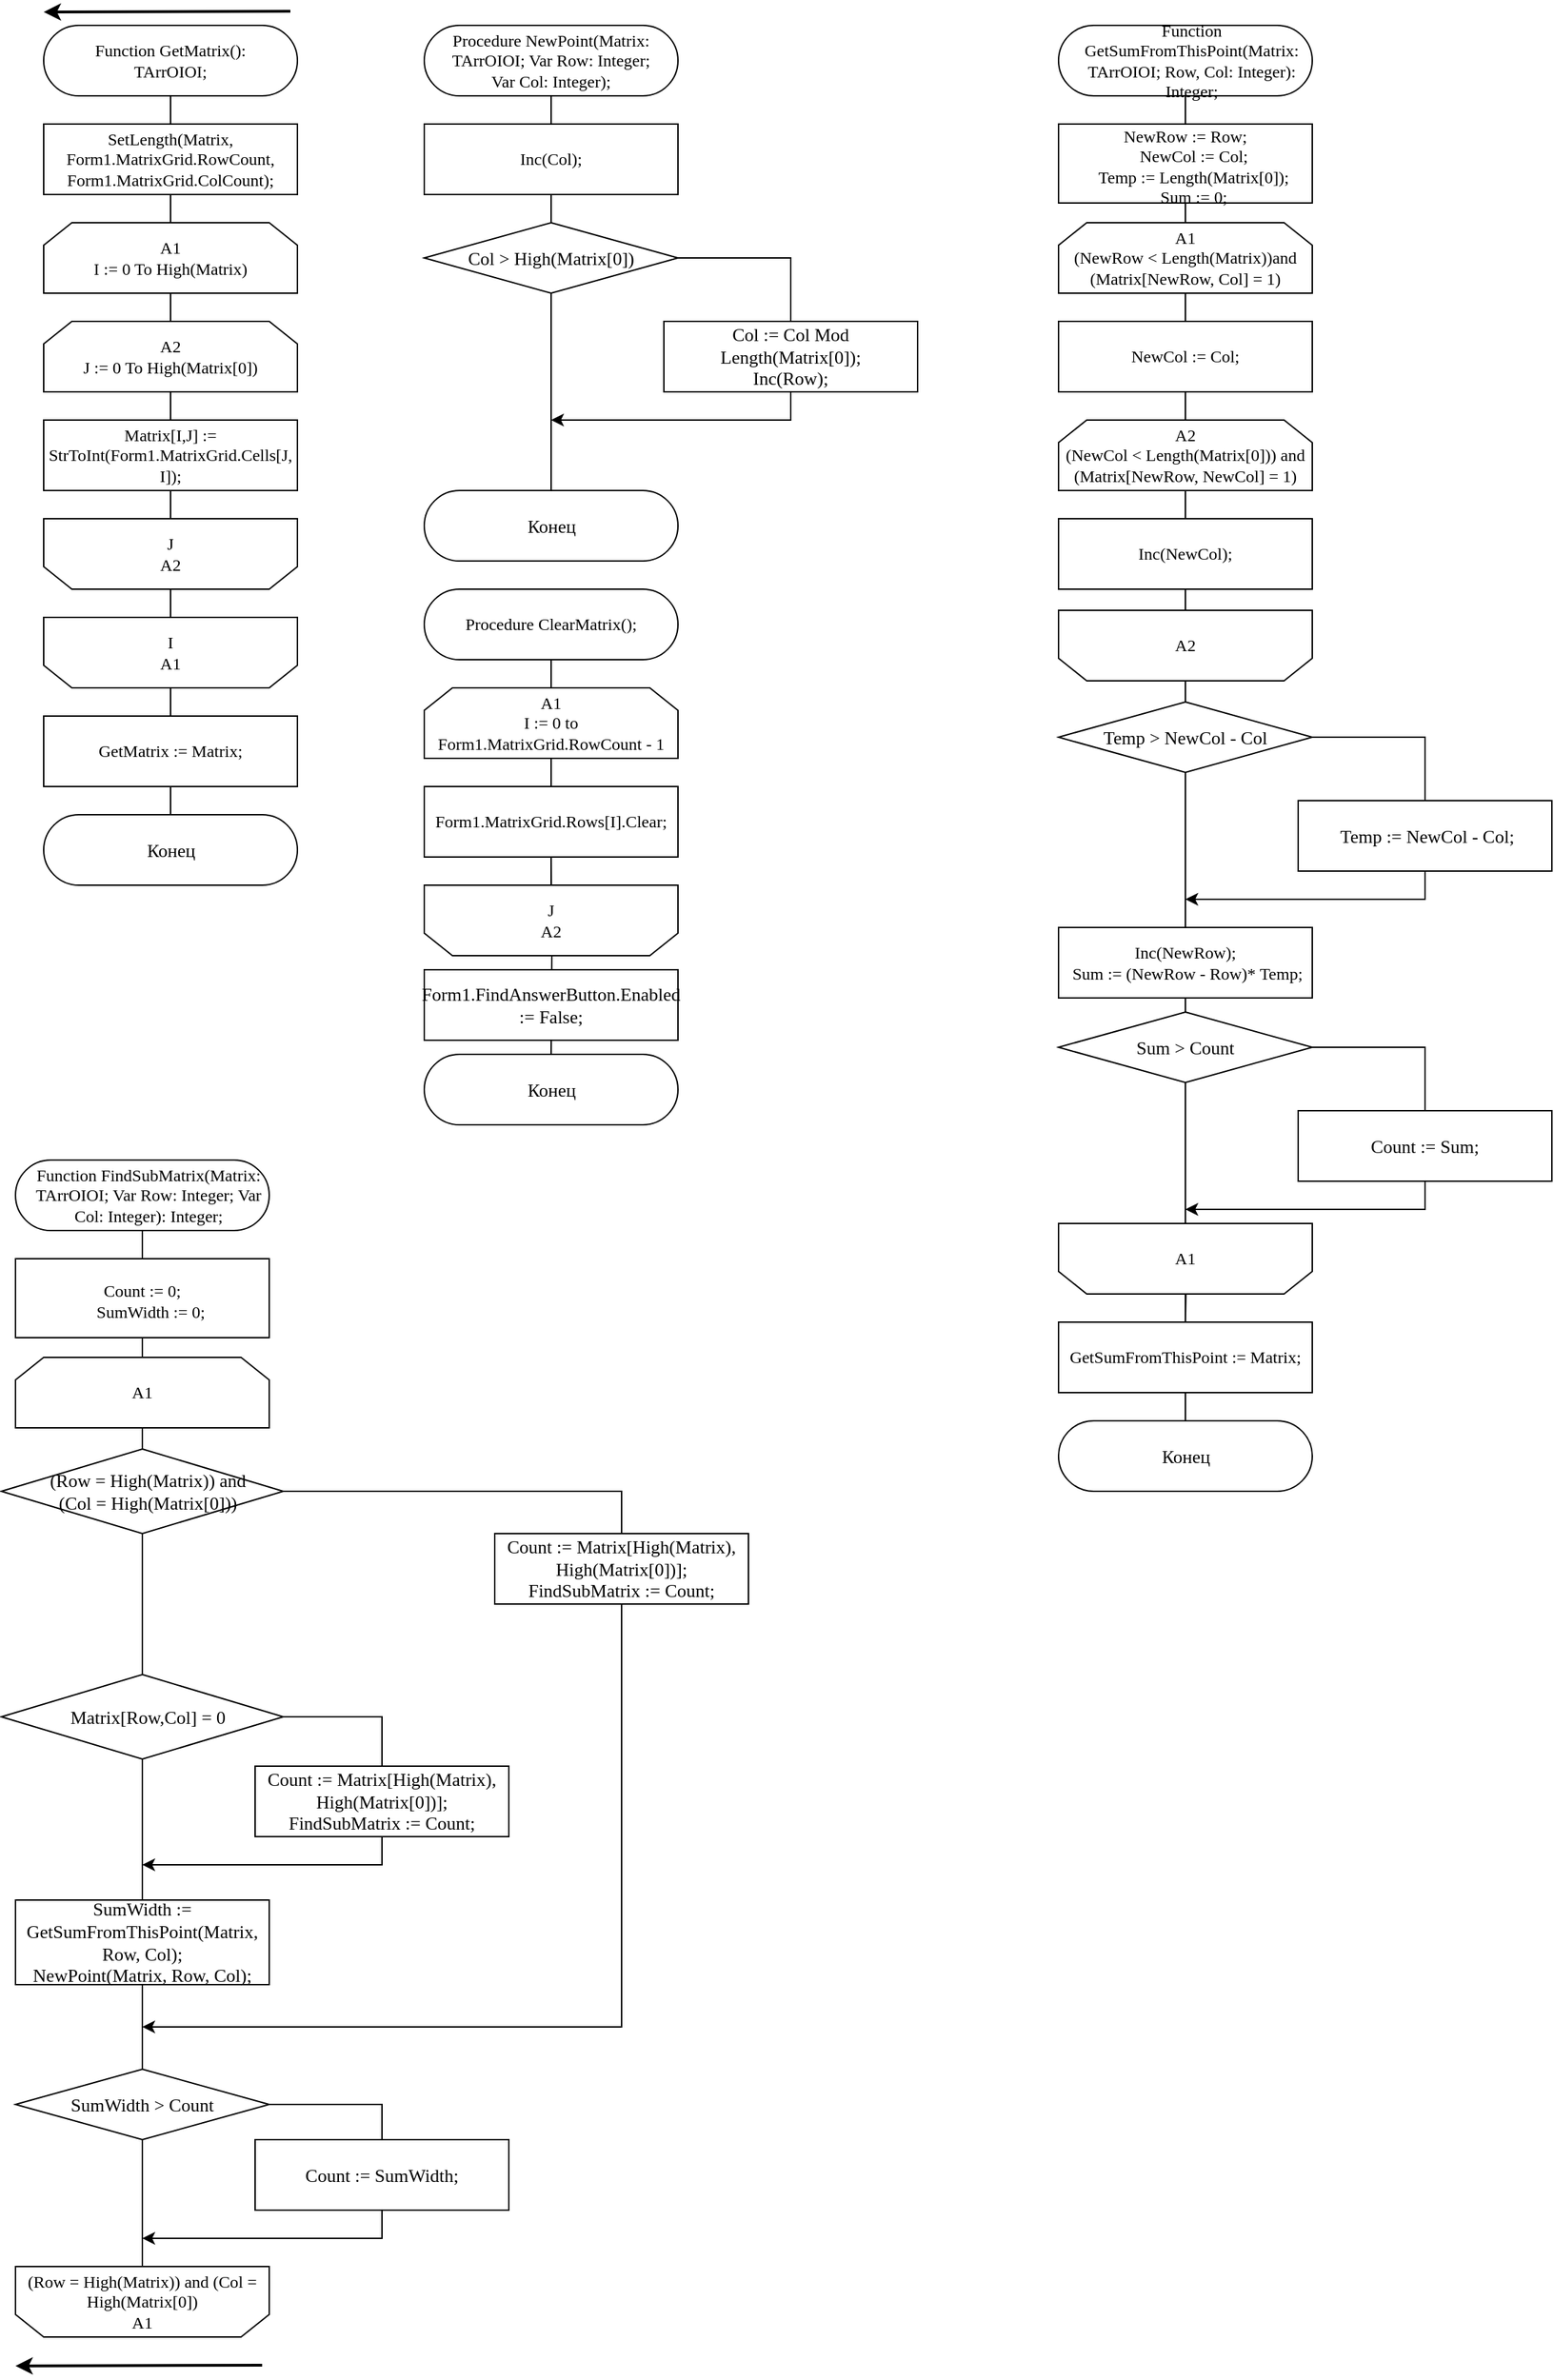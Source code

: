 <mxfile version="20.8.16" type="device"><diagram name="Страница 1" id="SrpeEb9ggKdB6eOEQD4e"><mxGraphModel dx="1418" dy="828" grid="1" gridSize="10" guides="1" tooltips="1" connect="1" arrows="1" fold="1" page="1" pageScale="1" pageWidth="100000" pageHeight="100000" math="0" shadow="0"><root><mxCell id="0"/><mxCell id="1" parent="0"/><mxCell id="5IunY-QCUn4aXs3a57li-5" style="edgeStyle=orthogonalEdgeStyle;rounded=0;orthogonalLoop=1;jettySize=auto;html=1;exitX=0.5;exitY=0.5;exitDx=0;exitDy=25;exitPerimeter=0;entryX=0.5;entryY=0;entryDx=0;entryDy=0;fontFamily=Times New Roman;endArrow=none;endFill=0;" parent="1" source="5IunY-QCUn4aXs3a57li-1" target="5IunY-QCUn4aXs3a57li-4" edge="1"><mxGeometry relative="1" as="geometry"/></mxCell><mxCell id="5IunY-QCUn4aXs3a57li-1" value="" style="html=1;dashed=0;whitespace=wrap;shape=mxgraph.dfd.start" parent="1" vertex="1"><mxGeometry x="140" y="20" width="180" height="50" as="geometry"/></mxCell><mxCell id="5IunY-QCUn4aXs3a57li-3" value="Function GetMatrix(): TArrOIOI;" style="text;html=1;strokeColor=none;fillColor=none;align=center;verticalAlign=middle;whiteSpace=wrap;rounded=0;fontFamily=Times New Roman;fontSize=12;" parent="1" vertex="1"><mxGeometry x="160" y="30" width="140" height="30" as="geometry"/></mxCell><mxCell id="5IunY-QCUn4aXs3a57li-10" style="edgeStyle=orthogonalEdgeStyle;rounded=0;orthogonalLoop=1;jettySize=auto;html=1;exitX=0.5;exitY=1;exitDx=0;exitDy=0;entryX=0.5;entryY=0;entryDx=0;entryDy=0;fontFamily=Times New Roman;endArrow=none;endFill=0;" parent="1" source="5IunY-QCUn4aXs3a57li-4" target="5IunY-QCUn4aXs3a57li-8" edge="1"><mxGeometry relative="1" as="geometry"/></mxCell><mxCell id="5IunY-QCUn4aXs3a57li-4" value="" style="whiteSpace=wrap;html=1;fontFamily=Times New Roman;" parent="1" vertex="1"><mxGeometry x="140" y="90" width="180" height="50" as="geometry"/></mxCell><mxCell id="5IunY-QCUn4aXs3a57li-6" value="SetLength(Matrix, Form1.MatrixGrid.RowCount, Form1.MatrixGrid.ColCount);" style="text;html=1;strokeColor=none;fillColor=none;align=center;verticalAlign=middle;whiteSpace=wrap;rounded=0;fontFamily=Times New Roman;fontSize=12;" parent="1" vertex="1"><mxGeometry x="145" y="95" width="170" height="40" as="geometry"/></mxCell><mxCell id="5IunY-QCUn4aXs3a57li-13" style="edgeStyle=orthogonalEdgeStyle;rounded=0;orthogonalLoop=1;jettySize=auto;html=1;exitX=0.5;exitY=1;exitDx=0;exitDy=0;entryX=0.5;entryY=0;entryDx=0;entryDy=0;fontFamily=Times New Roman;endArrow=none;endFill=0;" parent="1" source="5IunY-QCUn4aXs3a57li-8" target="5IunY-QCUn4aXs3a57li-12" edge="1"><mxGeometry relative="1" as="geometry"/></mxCell><mxCell id="5IunY-QCUn4aXs3a57li-8" value="A1&lt;br style=&quot;font-size: 12px;&quot;&gt;I := 0 To High(Matrix)" style="shape=loopLimit;whiteSpace=wrap;html=1;size=20;fontSize=12;fontFamily=Times New Roman;" parent="1" vertex="1"><mxGeometry x="140" y="160" width="180" height="50" as="geometry"/></mxCell><mxCell id="5IunY-QCUn4aXs3a57li-15" style="edgeStyle=orthogonalEdgeStyle;rounded=0;orthogonalLoop=1;jettySize=auto;html=1;exitX=0.5;exitY=1;exitDx=0;exitDy=0;entryX=0.5;entryY=0;entryDx=0;entryDy=0;fontFamily=Times New Roman;endArrow=none;endFill=0;" parent="1" source="5IunY-QCUn4aXs3a57li-12" target="5IunY-QCUn4aXs3a57li-14" edge="1"><mxGeometry relative="1" as="geometry"/></mxCell><mxCell id="5IunY-QCUn4aXs3a57li-12" value="A2&lt;br style=&quot;font-size: 12px;&quot;&gt;J := 0 To High(Matrix[0])" style="shape=loopLimit;whiteSpace=wrap;html=1;size=20;fontSize=12;fontFamily=Times New Roman;" parent="1" vertex="1"><mxGeometry x="140" y="230" width="180" height="50" as="geometry"/></mxCell><mxCell id="5IunY-QCUn4aXs3a57li-21" style="edgeStyle=orthogonalEdgeStyle;rounded=0;orthogonalLoop=1;jettySize=auto;html=1;exitX=0.5;exitY=1;exitDx=0;exitDy=0;entryX=0.5;entryY=1;entryDx=0;entryDy=0;fontFamily=Times New Roman;endArrow=none;endFill=0;" parent="1" source="5IunY-QCUn4aXs3a57li-14" target="5IunY-QCUn4aXs3a57li-17" edge="1"><mxGeometry relative="1" as="geometry"/></mxCell><mxCell id="5IunY-QCUn4aXs3a57li-14" value="" style="whiteSpace=wrap;html=1;fontSize=13;fontFamily=Times New Roman;" parent="1" vertex="1"><mxGeometry x="140" y="300" width="180" height="50" as="geometry"/></mxCell><mxCell id="5IunY-QCUn4aXs3a57li-16" value="Matrix[I,J] := StrToInt(Form1.MatrixGrid.Cells[J, I]);" style="text;html=1;strokeColor=none;fillColor=none;align=center;verticalAlign=middle;whiteSpace=wrap;rounded=0;fontFamily=Times New Roman;fontSize=12;" parent="1" vertex="1"><mxGeometry x="145" y="305" width="170" height="40" as="geometry"/></mxCell><mxCell id="5IunY-QCUn4aXs3a57li-25" style="edgeStyle=orthogonalEdgeStyle;rounded=0;orthogonalLoop=1;jettySize=auto;html=1;exitX=0.5;exitY=0;exitDx=0;exitDy=0;entryX=0.5;entryY=1;entryDx=0;entryDy=0;fontFamily=Times New Roman;fontSize=12;endArrow=none;endFill=0;" parent="1" source="5IunY-QCUn4aXs3a57li-17" target="5IunY-QCUn4aXs3a57li-23" edge="1"><mxGeometry relative="1" as="geometry"/></mxCell><mxCell id="5IunY-QCUn4aXs3a57li-17" value="" style="shape=loopLimit;whiteSpace=wrap;html=1;rotation=-180;size=20;fontSize=11;fontFamily=Times New Roman;" parent="1" vertex="1"><mxGeometry x="140" y="370" width="180" height="50" as="geometry"/></mxCell><mxCell id="5IunY-QCUn4aXs3a57li-22" value="J&lt;br style=&quot;font-size: 12px;&quot;&gt;A2" style="text;html=1;strokeColor=none;fillColor=none;align=center;verticalAlign=middle;whiteSpace=wrap;rounded=0;fontFamily=Times New Roman;fontSize=12;" parent="1" vertex="1"><mxGeometry x="200" y="380" width="60" height="30" as="geometry"/></mxCell><mxCell id="5IunY-QCUn4aXs3a57li-27" value="" style="edgeStyle=orthogonalEdgeStyle;rounded=0;orthogonalLoop=1;jettySize=auto;html=1;fontFamily=Times New Roman;fontSize=12;endArrow=none;endFill=0;" parent="1" source="5IunY-QCUn4aXs3a57li-23" target="5IunY-QCUn4aXs3a57li-26" edge="1"><mxGeometry relative="1" as="geometry"/></mxCell><mxCell id="5IunY-QCUn4aXs3a57li-23" value="" style="shape=loopLimit;whiteSpace=wrap;html=1;rotation=-180;size=20;fontSize=11;fontFamily=Times New Roman;" parent="1" vertex="1"><mxGeometry x="140" y="440" width="180" height="50" as="geometry"/></mxCell><mxCell id="5IunY-QCUn4aXs3a57li-24" value="I&lt;br style=&quot;font-size: 12px;&quot;&gt;A1" style="text;html=1;strokeColor=none;fillColor=none;align=center;verticalAlign=middle;whiteSpace=wrap;rounded=0;fontFamily=Times New Roman;fontSize=12;" parent="1" vertex="1"><mxGeometry x="200" y="450" width="60" height="30" as="geometry"/></mxCell><mxCell id="5IunY-QCUn4aXs3a57li-29" style="edgeStyle=orthogonalEdgeStyle;rounded=0;orthogonalLoop=1;jettySize=auto;html=1;exitX=0.5;exitY=1;exitDx=0;exitDy=0;entryX=0.5;entryY=0.5;entryDx=0;entryDy=-25;entryPerimeter=0;fontFamily=Times New Roman;fontSize=12;endArrow=none;endFill=0;" parent="1" source="5IunY-QCUn4aXs3a57li-26" target="5IunY-QCUn4aXs3a57li-28" edge="1"><mxGeometry relative="1" as="geometry"/></mxCell><mxCell id="5IunY-QCUn4aXs3a57li-26" value="&lt;font style=&quot;font-size: 12px;&quot;&gt;GetMatrix := Matrix;&lt;/font&gt;" style="whiteSpace=wrap;html=1;fontSize=11;fontFamily=Times New Roman;" parent="1" vertex="1"><mxGeometry x="140" y="510" width="180" height="50" as="geometry"/></mxCell><mxCell id="5IunY-QCUn4aXs3a57li-28" value="&lt;font style=&quot;font-size: 13px;&quot;&gt;Конец&lt;/font&gt;" style="html=1;dashed=0;whitespace=wrap;shape=mxgraph.dfd.start;fontFamily=Times New Roman;fontSize=13;" parent="1" vertex="1"><mxGeometry x="140" y="580" width="180" height="50" as="geometry"/></mxCell><mxCell id="5IunY-QCUn4aXs3a57li-30" style="edgeStyle=orthogonalEdgeStyle;rounded=0;orthogonalLoop=1;jettySize=auto;html=1;exitX=0.5;exitY=0.5;exitDx=0;exitDy=25;exitPerimeter=0;entryX=0.5;entryY=0;entryDx=0;entryDy=0;fontFamily=Times New Roman;endArrow=none;endFill=0;" parent="1" source="5IunY-QCUn4aXs3a57li-31" target="5IunY-QCUn4aXs3a57li-34" edge="1"><mxGeometry relative="1" as="geometry"/></mxCell><mxCell id="5IunY-QCUn4aXs3a57li-31" value="" style="html=1;dashed=0;whitespace=wrap;shape=mxgraph.dfd.start" parent="1" vertex="1"><mxGeometry x="410" y="20" width="180" height="50" as="geometry"/></mxCell><mxCell id="5IunY-QCUn4aXs3a57li-32" value="Procedure NewPoint(Matrix: TArrOIOI; Var Row: Integer; Var Col: Integer);" style="text;html=1;strokeColor=none;fillColor=none;align=center;verticalAlign=middle;whiteSpace=wrap;rounded=0;fontFamily=Times New Roman;fontSize=12;" parent="1" vertex="1"><mxGeometry x="420" y="30" width="160" height="30" as="geometry"/></mxCell><mxCell id="5IunY-QCUn4aXs3a57li-33" style="edgeStyle=orthogonalEdgeStyle;rounded=0;orthogonalLoop=1;jettySize=auto;html=1;exitX=0.5;exitY=1;exitDx=0;exitDy=0;entryX=0.5;entryY=0;entryDx=0;entryDy=0;fontFamily=Times New Roman;endArrow=none;endFill=0;" parent="1" source="5IunY-QCUn4aXs3a57li-34" edge="1"><mxGeometry relative="1" as="geometry"><mxPoint x="500" y="160" as="targetPoint"/></mxGeometry></mxCell><mxCell id="5IunY-QCUn4aXs3a57li-34" value="" style="whiteSpace=wrap;html=1;fontFamily=Times New Roman;" parent="1" vertex="1"><mxGeometry x="410" y="90" width="180" height="50" as="geometry"/></mxCell><mxCell id="5IunY-QCUn4aXs3a57li-35" value="Inc(Col);" style="text;html=1;strokeColor=none;fillColor=none;align=center;verticalAlign=middle;whiteSpace=wrap;rounded=0;fontFamily=Times New Roman;fontSize=12;" parent="1" vertex="1"><mxGeometry x="415" y="95" width="170" height="40" as="geometry"/></mxCell><mxCell id="5IunY-QCUn4aXs3a57li-49" style="edgeStyle=orthogonalEdgeStyle;rounded=0;orthogonalLoop=1;jettySize=auto;html=1;exitX=0.5;exitY=1;exitDx=0;exitDy=0;entryX=0.5;entryY=0.5;entryDx=0;entryDy=-25;entryPerimeter=0;fontFamily=Times New Roman;fontSize=12;endArrow=none;endFill=0;" parent="1" source="5IunY-QCUn4aXs3a57li-52" target="5IunY-QCUn4aXs3a57li-51" edge="1"><mxGeometry relative="1" as="geometry"><mxPoint x="500" y="330" as="sourcePoint"/></mxGeometry></mxCell><mxCell id="5IunY-QCUn4aXs3a57li-51" value="&lt;font style=&quot;font-size: 13px;&quot;&gt;Конец&lt;/font&gt;" style="html=1;dashed=0;whitespace=wrap;shape=mxgraph.dfd.start;fontFamily=Times New Roman;fontSize=13;" parent="1" vertex="1"><mxGeometry x="410" y="350" width="180" height="50" as="geometry"/></mxCell><mxCell id="5IunY-QCUn4aXs3a57li-54" style="edgeStyle=orthogonalEdgeStyle;rounded=0;orthogonalLoop=1;jettySize=auto;html=1;exitX=1;exitY=0.5;exitDx=0;exitDy=0;entryX=0.5;entryY=0;entryDx=0;entryDy=0;fontFamily=Times New Roman;fontSize=13;endArrow=none;endFill=0;" parent="1" source="5IunY-QCUn4aXs3a57li-52" target="5IunY-QCUn4aXs3a57li-53" edge="1"><mxGeometry relative="1" as="geometry"/></mxCell><mxCell id="5IunY-QCUn4aXs3a57li-52" value="Col &amp;gt; High(Matrix[0])" style="rhombus;whiteSpace=wrap;html=1;fontFamily=Times New Roman;fontSize=13;" parent="1" vertex="1"><mxGeometry x="410" y="160" width="180" height="50" as="geometry"/></mxCell><mxCell id="5IunY-QCUn4aXs3a57li-57" style="edgeStyle=orthogonalEdgeStyle;rounded=0;orthogonalLoop=1;jettySize=auto;html=1;exitX=0.5;exitY=1;exitDx=0;exitDy=0;fontFamily=Times New Roman;fontSize=13;endArrow=classic;endFill=1;" parent="1" source="5IunY-QCUn4aXs3a57li-53" edge="1"><mxGeometry relative="1" as="geometry"><mxPoint x="500" y="300" as="targetPoint"/><Array as="points"><mxPoint x="670" y="300"/><mxPoint x="500" y="300"/></Array></mxGeometry></mxCell><mxCell id="5IunY-QCUn4aXs3a57li-53" value="&lt;div&gt;Col := Col Mod Length(Matrix[0]);&lt;/div&gt;&lt;div&gt;&lt;span style=&quot;background-color: initial;&quot;&gt;Inc(Row);&lt;/span&gt;&lt;/div&gt;" style="rounded=0;whiteSpace=wrap;html=1;fontFamily=Times New Roman;fontSize=13;" parent="1" vertex="1"><mxGeometry x="580" y="230" width="180" height="50" as="geometry"/></mxCell><mxCell id="5IunY-QCUn4aXs3a57li-58" style="edgeStyle=orthogonalEdgeStyle;rounded=0;orthogonalLoop=1;jettySize=auto;html=1;exitX=0.5;exitY=0.5;exitDx=0;exitDy=25;exitPerimeter=0;entryX=0.5;entryY=0;entryDx=0;entryDy=0;fontFamily=Times New Roman;endArrow=none;endFill=0;" parent="1" source="5IunY-QCUn4aXs3a57li-59" target="5IunY-QCUn4aXs3a57li-62" edge="1"><mxGeometry relative="1" as="geometry"/></mxCell><mxCell id="5IunY-QCUn4aXs3a57li-59" value="" style="html=1;dashed=0;whitespace=wrap;shape=mxgraph.dfd.start" parent="1" vertex="1"><mxGeometry x="860" y="20" width="180" height="50" as="geometry"/></mxCell><mxCell id="5IunY-QCUn4aXs3a57li-60" value="Function GetSumFromThisPoint(Matrix: TArrOIOI; Row, Col: Integer): Integer;" style="text;html=1;strokeColor=none;fillColor=none;align=center;verticalAlign=middle;whiteSpace=wrap;rounded=0;fontFamily=Times New Roman;fontSize=12;" parent="1" vertex="1"><mxGeometry x="865" y="15" width="178.75" height="60" as="geometry"/></mxCell><mxCell id="5IunY-QCUn4aXs3a57li-61" style="edgeStyle=orthogonalEdgeStyle;rounded=0;orthogonalLoop=1;jettySize=auto;html=1;exitX=0.5;exitY=1;exitDx=0;exitDy=0;entryX=0.5;entryY=0;entryDx=0;entryDy=0;fontFamily=Times New Roman;endArrow=none;endFill=0;" parent="1" source="5IunY-QCUn4aXs3a57li-62" target="5IunY-QCUn4aXs3a57li-65" edge="1"><mxGeometry relative="1" as="geometry"/></mxCell><mxCell id="5IunY-QCUn4aXs3a57li-62" value="" style="whiteSpace=wrap;html=1;fontFamily=Times New Roman;" parent="1" vertex="1"><mxGeometry x="860" y="90" width="180" height="56" as="geometry"/></mxCell><mxCell id="5IunY-QCUn4aXs3a57li-63" value="&lt;div&gt;NewRow := Row;&lt;/div&gt;&lt;div&gt;&amp;nbsp; &amp;nbsp; NewCol := Col;&lt;/div&gt;&lt;div&gt;&amp;nbsp; &amp;nbsp; Temp := Length(Matrix[0]);&lt;/div&gt;&lt;div&gt;&amp;nbsp; &amp;nbsp; Sum := 0;&lt;/div&gt;" style="text;html=1;strokeColor=none;fillColor=none;align=center;verticalAlign=middle;whiteSpace=wrap;rounded=0;fontFamily=Times New Roman;fontSize=12;" parent="1" vertex="1"><mxGeometry x="865" y="95" width="170" height="50" as="geometry"/></mxCell><mxCell id="5IunY-QCUn4aXs3a57li-80" style="edgeStyle=orthogonalEdgeStyle;rounded=0;orthogonalLoop=1;jettySize=auto;html=1;exitX=0.5;exitY=1;exitDx=0;exitDy=0;entryX=0.5;entryY=0;entryDx=0;entryDy=0;fontFamily=Times New Roman;fontSize=13;endArrow=none;endFill=0;" parent="1" source="5IunY-QCUn4aXs3a57li-65" target="5IunY-QCUn4aXs3a57li-70" edge="1"><mxGeometry relative="1" as="geometry"/></mxCell><mxCell id="5IunY-QCUn4aXs3a57li-65" value="A1&lt;br style=&quot;font-size: 12px;&quot;&gt;(NewRow &amp;lt; Length(Matrix))and (Matrix[NewRow, Col] = 1)" style="shape=loopLimit;whiteSpace=wrap;html=1;size=20;fontSize=12;fontFamily=Times New Roman;" parent="1" vertex="1"><mxGeometry x="860" y="160" width="180" height="50" as="geometry"/></mxCell><mxCell id="5IunY-QCUn4aXs3a57li-85" style="edgeStyle=orthogonalEdgeStyle;rounded=0;orthogonalLoop=1;jettySize=auto;html=1;exitX=0.5;exitY=1;exitDx=0;exitDy=0;entryX=0.5;entryY=0;entryDx=0;entryDy=0;fontFamily=Times New Roman;fontSize=13;endArrow=none;endFill=0;" parent="1" source="5IunY-QCUn4aXs3a57li-67" target="5IunY-QCUn4aXs3a57li-82" edge="1"><mxGeometry relative="1" as="geometry"/></mxCell><mxCell id="5IunY-QCUn4aXs3a57li-67" value="A2&lt;br&gt;(NewCol &amp;lt; Length(Matrix[0])) and (Matrix[NewRow, NewCol] = 1)" style="shape=loopLimit;whiteSpace=wrap;html=1;size=20;fontSize=12;fontFamily=Times New Roman;" parent="1" vertex="1"><mxGeometry x="860" y="300" width="180" height="50" as="geometry"/></mxCell><mxCell id="5IunY-QCUn4aXs3a57li-69" value="" style="whiteSpace=wrap;html=1;fontSize=13;fontFamily=Times New Roman;" parent="1" vertex="1"><mxGeometry x="860" y="230" width="180" height="50" as="geometry"/></mxCell><mxCell id="5IunY-QCUn4aXs3a57li-81" style="edgeStyle=orthogonalEdgeStyle;rounded=0;orthogonalLoop=1;jettySize=auto;html=1;entryX=0.5;entryY=0;entryDx=0;entryDy=0;fontFamily=Times New Roman;fontSize=13;endArrow=none;endFill=0;" parent="1" target="5IunY-QCUn4aXs3a57li-67" edge="1"><mxGeometry relative="1" as="geometry"><mxPoint x="950" y="280" as="sourcePoint"/></mxGeometry></mxCell><mxCell id="5IunY-QCUn4aXs3a57li-70" value="NewCol := Col;" style="text;html=1;strokeColor=none;fillColor=none;align=center;verticalAlign=middle;whiteSpace=wrap;rounded=0;fontFamily=Times New Roman;fontSize=12;" parent="1" vertex="1"><mxGeometry x="865" y="235" width="170" height="40" as="geometry"/></mxCell><mxCell id="5IunY-QCUn4aXs3a57li-74" value="" style="edgeStyle=orthogonalEdgeStyle;rounded=0;orthogonalLoop=1;jettySize=auto;html=1;fontFamily=Times New Roman;fontSize=12;endArrow=none;endFill=0;" parent="1" target="5IunY-QCUn4aXs3a57li-78" edge="1"><mxGeometry relative="1" as="geometry"><mxPoint x="950" y="880" as="sourcePoint"/></mxGeometry></mxCell><mxCell id="5IunY-QCUn4aXs3a57li-77" style="edgeStyle=orthogonalEdgeStyle;rounded=0;orthogonalLoop=1;jettySize=auto;html=1;exitX=0.5;exitY=1;exitDx=0;exitDy=0;entryX=0.5;entryY=0.5;entryDx=0;entryDy=-25;entryPerimeter=0;fontFamily=Times New Roman;fontSize=12;endArrow=none;endFill=0;" parent="1" source="5IunY-QCUn4aXs3a57li-78" target="5IunY-QCUn4aXs3a57li-79" edge="1"><mxGeometry relative="1" as="geometry"/></mxCell><mxCell id="5IunY-QCUn4aXs3a57li-78" value="&lt;font style=&quot;font-size: 12px;&quot;&gt;GetSumFromThisPoint := Matrix;&lt;/font&gt;" style="whiteSpace=wrap;html=1;fontSize=11;fontFamily=Times New Roman;" parent="1" vertex="1"><mxGeometry x="860" y="940" width="180" height="50" as="geometry"/></mxCell><mxCell id="5IunY-QCUn4aXs3a57li-79" value="&lt;font style=&quot;font-size: 13px;&quot;&gt;Конец&lt;/font&gt;" style="html=1;dashed=0;whitespace=wrap;shape=mxgraph.dfd.start;fontFamily=Times New Roman;fontSize=13;" parent="1" vertex="1"><mxGeometry x="860" y="1010" width="180" height="50" as="geometry"/></mxCell><mxCell id="5IunY-QCUn4aXs3a57li-92" style="edgeStyle=orthogonalEdgeStyle;rounded=0;orthogonalLoop=1;jettySize=auto;html=1;exitX=0.5;exitY=1;exitDx=0;exitDy=0;entryX=0.5;entryY=0;entryDx=0;entryDy=0;fontFamily=Times New Roman;fontSize=13;endArrow=none;endFill=0;" parent="1" source="5IunY-QCUn4aXs3a57li-82" target="5IunY-QCUn4aXs3a57li-87" edge="1"><mxGeometry relative="1" as="geometry"/></mxCell><mxCell id="5IunY-QCUn4aXs3a57li-82" value="" style="whiteSpace=wrap;html=1;fontSize=13;fontFamily=Times New Roman;" parent="1" vertex="1"><mxGeometry x="860" y="370" width="180" height="50" as="geometry"/></mxCell><mxCell id="5IunY-QCUn4aXs3a57li-83" value="Inc(NewCol);" style="text;html=1;strokeColor=none;fillColor=none;align=center;verticalAlign=middle;whiteSpace=wrap;rounded=0;fontFamily=Times New Roman;fontSize=12;" parent="1" vertex="1"><mxGeometry x="865" y="375" width="170" height="40" as="geometry"/></mxCell><mxCell id="5IunY-QCUn4aXs3a57li-86" style="edgeStyle=orthogonalEdgeStyle;rounded=0;orthogonalLoop=1;jettySize=auto;html=1;exitX=1;exitY=0.5;exitDx=0;exitDy=0;entryX=0.5;entryY=0;entryDx=0;entryDy=0;fontFamily=Times New Roman;fontSize=13;endArrow=none;endFill=0;" parent="1" source="5IunY-QCUn4aXs3a57li-87" target="5IunY-QCUn4aXs3a57li-89" edge="1"><mxGeometry relative="1" as="geometry"/></mxCell><mxCell id="5IunY-QCUn4aXs3a57li-93" style="edgeStyle=orthogonalEdgeStyle;rounded=0;orthogonalLoop=1;jettySize=auto;html=1;exitX=0.5;exitY=1;exitDx=0;exitDy=0;fontFamily=Times New Roman;fontSize=13;endArrow=none;endFill=0;" parent="1" source="5IunY-QCUn4aXs3a57li-87" edge="1"><mxGeometry relative="1" as="geometry"><mxPoint x="950" y="660" as="targetPoint"/></mxGeometry></mxCell><mxCell id="5IunY-QCUn4aXs3a57li-87" value="Temp &amp;gt; NewCol - Col" style="rhombus;whiteSpace=wrap;html=1;fontFamily=Times New Roman;fontSize=13;" parent="1" vertex="1"><mxGeometry x="860" y="500" width="180" height="50" as="geometry"/></mxCell><mxCell id="5IunY-QCUn4aXs3a57li-88" style="edgeStyle=orthogonalEdgeStyle;rounded=0;orthogonalLoop=1;jettySize=auto;html=1;exitX=0.5;exitY=1;exitDx=0;exitDy=0;fontFamily=Times New Roman;fontSize=13;endArrow=classic;endFill=1;" parent="1" source="5IunY-QCUn4aXs3a57li-89" edge="1"><mxGeometry relative="1" as="geometry"><mxPoint x="950" y="640" as="targetPoint"/><Array as="points"><mxPoint x="1120" y="640"/><mxPoint x="950" y="640"/></Array></mxGeometry></mxCell><mxCell id="5IunY-QCUn4aXs3a57li-89" value="&amp;nbsp;Temp := NewCol - Col;" style="rounded=0;whiteSpace=wrap;html=1;fontFamily=Times New Roman;fontSize=13;" parent="1" vertex="1"><mxGeometry x="1030" y="570" width="180" height="50" as="geometry"/></mxCell><mxCell id="5IunY-QCUn4aXs3a57li-104" style="edgeStyle=orthogonalEdgeStyle;rounded=0;orthogonalLoop=1;jettySize=auto;html=1;exitX=0.5;exitY=1;exitDx=0;exitDy=0;entryX=0.5;entryY=0;entryDx=0;entryDy=0;fontFamily=Times New Roman;fontSize=13;endArrow=none;endFill=0;" parent="1" source="5IunY-QCUn4aXs3a57li-94" target="5IunY-QCUn4aXs3a57li-101" edge="1"><mxGeometry relative="1" as="geometry"/></mxCell><mxCell id="5IunY-QCUn4aXs3a57li-94" value="" style="whiteSpace=wrap;html=1;fontSize=13;fontFamily=Times New Roman;" parent="1" vertex="1"><mxGeometry x="860" y="660" width="180" height="50" as="geometry"/></mxCell><mxCell id="5IunY-QCUn4aXs3a57li-95" value="&lt;div&gt;Inc(NewRow);&lt;/div&gt;&lt;div&gt;&amp;nbsp;Sum := (NewRow - Row)* Temp;&lt;/div&gt;" style="text;html=1;strokeColor=none;fillColor=none;align=center;verticalAlign=middle;whiteSpace=wrap;rounded=0;fontFamily=Times New Roman;fontSize=12;" parent="1" vertex="1"><mxGeometry x="865" y="665" width="170" height="40" as="geometry"/></mxCell><mxCell id="5IunY-QCUn4aXs3a57li-100" style="edgeStyle=orthogonalEdgeStyle;rounded=0;orthogonalLoop=1;jettySize=auto;html=1;exitX=1;exitY=0.5;exitDx=0;exitDy=0;entryX=0.5;entryY=0;entryDx=0;entryDy=0;fontFamily=Times New Roman;fontSize=13;endArrow=none;endFill=0;" parent="1" source="5IunY-QCUn4aXs3a57li-101" target="5IunY-QCUn4aXs3a57li-103" edge="1"><mxGeometry relative="1" as="geometry"/></mxCell><mxCell id="5IunY-QCUn4aXs3a57li-106" style="edgeStyle=orthogonalEdgeStyle;rounded=0;orthogonalLoop=1;jettySize=auto;html=1;exitX=0.5;exitY=1;exitDx=0;exitDy=0;entryX=0.5;entryY=0;entryDx=0;entryDy=0;fontFamily=Times New Roman;fontSize=13;endArrow=none;endFill=0;" parent="1" source="5IunY-QCUn4aXs3a57li-101" target="5IunY-QCUn4aXs3a57li-78" edge="1"><mxGeometry relative="1" as="geometry"/></mxCell><mxCell id="5IunY-QCUn4aXs3a57li-101" value="Sum &amp;gt; Count" style="rhombus;whiteSpace=wrap;html=1;fontFamily=Times New Roman;fontSize=13;" parent="1" vertex="1"><mxGeometry x="860" y="720" width="180" height="50" as="geometry"/></mxCell><mxCell id="5IunY-QCUn4aXs3a57li-102" style="edgeStyle=orthogonalEdgeStyle;rounded=0;orthogonalLoop=1;jettySize=auto;html=1;exitX=0.5;exitY=1;exitDx=0;exitDy=0;fontFamily=Times New Roman;fontSize=13;endArrow=classic;endFill=1;" parent="1" source="5IunY-QCUn4aXs3a57li-103" edge="1"><mxGeometry relative="1" as="geometry"><mxPoint x="950" y="860" as="targetPoint"/><Array as="points"><mxPoint x="1120" y="860"/><mxPoint x="950" y="860"/></Array></mxGeometry></mxCell><mxCell id="5IunY-QCUn4aXs3a57li-103" value="Count := Sum;" style="rounded=0;whiteSpace=wrap;html=1;fontFamily=Times New Roman;fontSize=13;" parent="1" vertex="1"><mxGeometry x="1030" y="790" width="180" height="50" as="geometry"/></mxCell><mxCell id="5IunY-QCUn4aXs3a57li-107" style="edgeStyle=orthogonalEdgeStyle;rounded=0;orthogonalLoop=1;jettySize=auto;html=1;exitX=0.5;exitY=0.5;exitDx=0;exitDy=25;exitPerimeter=0;entryX=0.5;entryY=0;entryDx=0;entryDy=0;fontFamily=Times New Roman;endArrow=none;endFill=0;" parent="1" source="5IunY-QCUn4aXs3a57li-108" target="5IunY-QCUn4aXs3a57li-111" edge="1"><mxGeometry relative="1" as="geometry"/></mxCell><mxCell id="5IunY-QCUn4aXs3a57li-108" value="" style="html=1;dashed=0;whitespace=wrap;shape=mxgraph.dfd.start" parent="1" vertex="1"><mxGeometry x="120" y="825" width="180" height="50" as="geometry"/></mxCell><mxCell id="5IunY-QCUn4aXs3a57li-109" value="Function FindSubMatrix(Matrix: TArrOIOI; Var Row: Integer; Var Col: Integer): Integer;" style="text;html=1;strokeColor=none;fillColor=none;align=center;verticalAlign=middle;whiteSpace=wrap;rounded=0;fontFamily=Times New Roman;fontSize=12;" parent="1" vertex="1"><mxGeometry x="125" y="820" width="178.75" height="60" as="geometry"/></mxCell><mxCell id="5IunY-QCUn4aXs3a57li-110" style="edgeStyle=orthogonalEdgeStyle;rounded=0;orthogonalLoop=1;jettySize=auto;html=1;exitX=0.5;exitY=1;exitDx=0;exitDy=0;entryX=0.5;entryY=0;entryDx=0;entryDy=0;fontFamily=Times New Roman;endArrow=none;endFill=0;" parent="1" source="5IunY-QCUn4aXs3a57li-111" target="5IunY-QCUn4aXs3a57li-114" edge="1"><mxGeometry relative="1" as="geometry"/></mxCell><mxCell id="5IunY-QCUn4aXs3a57li-111" value="" style="whiteSpace=wrap;html=1;fontFamily=Times New Roman;" parent="1" vertex="1"><mxGeometry x="120" y="895" width="180" height="56" as="geometry"/></mxCell><mxCell id="5IunY-QCUn4aXs3a57li-112" value="&lt;div&gt;Count := 0;&lt;/div&gt;&lt;div&gt;&amp;nbsp; &amp;nbsp; SumWidth := 0;&lt;/div&gt;" style="text;html=1;strokeColor=none;fillColor=none;align=center;verticalAlign=middle;whiteSpace=wrap;rounded=0;fontFamily=Times New Roman;fontSize=12;" parent="1" vertex="1"><mxGeometry x="125" y="900" width="170" height="50" as="geometry"/></mxCell><mxCell id="5IunY-QCUn4aXs3a57li-113" style="edgeStyle=orthogonalEdgeStyle;rounded=0;orthogonalLoop=1;jettySize=auto;html=1;exitX=0.5;exitY=1;exitDx=0;exitDy=0;entryX=0.5;entryY=0;entryDx=0;entryDy=0;fontFamily=Times New Roman;fontSize=13;endArrow=none;endFill=0;" parent="1" source="5IunY-QCUn4aXs3a57li-114" edge="1"><mxGeometry relative="1" as="geometry"><mxPoint x="210" y="1040" as="targetPoint"/></mxGeometry></mxCell><mxCell id="5IunY-QCUn4aXs3a57li-114" value="A1" style="shape=loopLimit;whiteSpace=wrap;html=1;size=20;fontSize=12;fontFamily=Times New Roman;" parent="1" vertex="1"><mxGeometry x="120" y="965" width="180" height="50" as="geometry"/></mxCell><mxCell id="5IunY-QCUn4aXs3a57li-124" style="edgeStyle=orthogonalEdgeStyle;rounded=0;orthogonalLoop=1;jettySize=auto;html=1;exitX=0.5;exitY=1;exitDx=0;exitDy=0;entryX=0.5;entryY=0;entryDx=0;entryDy=0;fontFamily=Times New Roman;fontSize=13;endArrow=none;endFill=0;" parent="1" target="5IunY-QCUn4aXs3a57li-129" edge="1"><mxGeometry relative="1" as="geometry"><mxPoint x="210" y="1040" as="sourcePoint"/></mxGeometry></mxCell><mxCell id="5IunY-QCUn4aXs3a57li-127" style="edgeStyle=orthogonalEdgeStyle;rounded=0;orthogonalLoop=1;jettySize=auto;html=1;exitX=1;exitY=0.5;exitDx=0;exitDy=0;entryX=0.5;entryY=0;entryDx=0;entryDy=0;fontFamily=Times New Roman;fontSize=13;endArrow=none;endFill=0;" parent="1" source="5IunY-QCUn4aXs3a57li-129" target="5IunY-QCUn4aXs3a57li-131" edge="1"><mxGeometry relative="1" as="geometry"><Array as="points"><mxPoint x="550" y="1060"/><mxPoint x="550" y="1095"/></Array></mxGeometry></mxCell><mxCell id="5IunY-QCUn4aXs3a57li-128" style="edgeStyle=orthogonalEdgeStyle;rounded=0;orthogonalLoop=1;jettySize=auto;html=1;exitX=0.5;exitY=1;exitDx=0;exitDy=0;fontFamily=Times New Roman;fontSize=13;endArrow=none;endFill=0;" parent="1" source="5IunY-QCUn4aXs3a57li-129" edge="1"><mxGeometry relative="1" as="geometry"><mxPoint x="210" y="1195" as="targetPoint"/></mxGeometry></mxCell><mxCell id="5IunY-QCUn4aXs3a57li-129" value="" style="rhombus;whiteSpace=wrap;html=1;fontFamily=Times New Roman;fontSize=13;" parent="1" vertex="1"><mxGeometry x="110" y="1030" width="200" height="60" as="geometry"/></mxCell><mxCell id="5IunY-QCUn4aXs3a57li-145" style="edgeStyle=orthogonalEdgeStyle;rounded=0;orthogonalLoop=1;jettySize=auto;html=1;exitX=0.5;exitY=1;exitDx=0;exitDy=0;fontFamily=Times New Roman;fontSize=13;endArrow=classic;endFill=1;" parent="1" source="5IunY-QCUn4aXs3a57li-131" edge="1"><mxGeometry relative="1" as="geometry"><mxPoint x="210" y="1440" as="targetPoint"/><Array as="points"><mxPoint x="550" y="1440"/><mxPoint x="210" y="1440"/></Array></mxGeometry></mxCell><mxCell id="5IunY-QCUn4aXs3a57li-131" value="&lt;div&gt;Count := Matrix[High(Matrix), High(Matrix[0])];&lt;/div&gt;&lt;div&gt;&lt;span style=&quot;background-color: initial;&quot;&gt;FindSubMatrix := Count;&lt;/span&gt;&lt;/div&gt;" style="rounded=0;whiteSpace=wrap;html=1;fontFamily=Times New Roman;fontSize=13;" parent="1" vertex="1"><mxGeometry x="460" y="1090" width="180" height="50" as="geometry"/></mxCell><mxCell id="5IunY-QCUn4aXs3a57li-140" value="" style="shape=loopLimit;whiteSpace=wrap;html=1;rotation=-180;size=20;fontSize=11;fontFamily=Times New Roman;" parent="1" vertex="1"><mxGeometry x="860" y="435" width="180" height="50" as="geometry"/></mxCell><mxCell id="5IunY-QCUn4aXs3a57li-141" value="A2" style="text;html=1;strokeColor=none;fillColor=none;align=center;verticalAlign=middle;whiteSpace=wrap;rounded=0;fontFamily=Times New Roman;fontSize=12;" parent="1" vertex="1"><mxGeometry x="920" y="445" width="60" height="30" as="geometry"/></mxCell><mxCell id="5IunY-QCUn4aXs3a57li-142" value="" style="shape=loopLimit;whiteSpace=wrap;html=1;rotation=-180;size=20;fontSize=11;fontFamily=Times New Roman;" parent="1" vertex="1"><mxGeometry x="860" y="870" width="180" height="50" as="geometry"/></mxCell><mxCell id="5IunY-QCUn4aXs3a57li-143" value="A1" style="text;html=1;strokeColor=none;fillColor=none;align=center;verticalAlign=middle;whiteSpace=wrap;rounded=0;fontFamily=Times New Roman;fontSize=12;" parent="1" vertex="1"><mxGeometry x="920" y="880" width="60" height="30" as="geometry"/></mxCell><mxCell id="5IunY-QCUn4aXs3a57li-144" value="(Row = High(Matrix)) and (Col = High(Matrix[0]))" style="text;html=1;strokeColor=none;fillColor=none;align=center;verticalAlign=middle;whiteSpace=wrap;rounded=0;fontSize=13;fontFamily=Times New Roman;" parent="1" vertex="1"><mxGeometry x="134.38" y="1045" width="160" height="30" as="geometry"/></mxCell><mxCell id="5IunY-QCUn4aXs3a57li-149" style="edgeStyle=orthogonalEdgeStyle;rounded=0;orthogonalLoop=1;jettySize=auto;html=1;exitX=0.5;exitY=1;exitDx=0;exitDy=0;entryX=0.5;entryY=0;entryDx=0;entryDy=0;fontFamily=Times New Roman;fontSize=13;endArrow=none;endFill=0;" parent="1" target="5IunY-QCUn4aXs3a57li-151" edge="1"><mxGeometry relative="1" as="geometry"><mxPoint x="210" y="1200" as="sourcePoint"/></mxGeometry></mxCell><mxCell id="5IunY-QCUn4aXs3a57li-150" style="edgeStyle=orthogonalEdgeStyle;rounded=0;orthogonalLoop=1;jettySize=auto;html=1;exitX=1;exitY=0.5;exitDx=0;exitDy=0;entryX=0.5;entryY=0;entryDx=0;entryDy=0;fontFamily=Times New Roman;fontSize=13;endArrow=none;endFill=0;" parent="1" source="5IunY-QCUn4aXs3a57li-151" target="5IunY-QCUn4aXs3a57li-152" edge="1"><mxGeometry relative="1" as="geometry"/></mxCell><mxCell id="5IunY-QCUn4aXs3a57li-154" style="edgeStyle=orthogonalEdgeStyle;rounded=0;orthogonalLoop=1;jettySize=auto;html=1;exitX=0.5;exitY=1;exitDx=0;exitDy=0;fontFamily=Times New Roman;fontSize=13;endArrow=none;endFill=0;" parent="1" source="5IunY-QCUn4aXs3a57li-151" edge="1"><mxGeometry relative="1" as="geometry"><mxPoint x="210" y="1350" as="targetPoint"/></mxGeometry></mxCell><mxCell id="5IunY-QCUn4aXs3a57li-151" value="" style="rhombus;whiteSpace=wrap;html=1;fontFamily=Times New Roman;fontSize=13;" parent="1" vertex="1"><mxGeometry x="110" y="1190" width="200" height="60" as="geometry"/></mxCell><mxCell id="5IunY-QCUn4aXs3a57li-155" style="edgeStyle=orthogonalEdgeStyle;rounded=0;orthogonalLoop=1;jettySize=auto;html=1;exitX=0.5;exitY=1;exitDx=0;exitDy=0;fontFamily=Times New Roman;fontSize=13;endArrow=classic;endFill=1;" parent="1" source="5IunY-QCUn4aXs3a57li-152" edge="1"><mxGeometry relative="1" as="geometry"><mxPoint x="210" y="1325" as="targetPoint"/><Array as="points"><mxPoint x="380" y="1325"/><mxPoint x="210" y="1325"/></Array></mxGeometry></mxCell><mxCell id="5IunY-QCUn4aXs3a57li-152" value="&lt;div&gt;Count := Matrix[High(Matrix), High(Matrix[0])];&lt;/div&gt;&lt;div&gt;&lt;span style=&quot;background-color: initial;&quot;&gt;FindSubMatrix := Count;&lt;/span&gt;&lt;/div&gt;" style="rounded=0;whiteSpace=wrap;html=1;fontFamily=Times New Roman;fontSize=13;" parent="1" vertex="1"><mxGeometry x="290" y="1255" width="180" height="50" as="geometry"/></mxCell><mxCell id="5IunY-QCUn4aXs3a57li-153" value="Matrix[Row,Col] = 0" style="text;html=1;strokeColor=none;fillColor=none;align=center;verticalAlign=middle;whiteSpace=wrap;rounded=0;fontSize=13;fontFamily=Times New Roman;" parent="1" vertex="1"><mxGeometry x="134.38" y="1205" width="160" height="30" as="geometry"/></mxCell><mxCell id="5IunY-QCUn4aXs3a57li-156" value="" style="rounded=0;whiteSpace=wrap;html=1;fontFamily=Times New Roman;fontSize=13;" parent="1" vertex="1"><mxGeometry x="120" y="1350" width="180" height="60" as="geometry"/></mxCell><mxCell id="5IunY-QCUn4aXs3a57li-158" style="edgeStyle=orthogonalEdgeStyle;rounded=0;orthogonalLoop=1;jettySize=auto;html=1;exitX=0.5;exitY=1;exitDx=0;exitDy=0;fontFamily=Times New Roman;fontSize=13;endArrow=none;endFill=0;" parent="1" source="5IunY-QCUn4aXs3a57li-157" edge="1"><mxGeometry relative="1" as="geometry"><mxPoint x="210" y="1470" as="targetPoint"/></mxGeometry></mxCell><mxCell id="5IunY-QCUn4aXs3a57li-157" value="&lt;div style=&quot;border-color: var(--border-color);&quot;&gt;SumWidth := GetSumFromThisPoint(Matrix, Row, Col);&lt;/div&gt;&lt;div style=&quot;border-color: var(--border-color);&quot;&gt;NewPoint(Matrix, Row, Col);&lt;/div&gt;" style="text;html=1;strokeColor=none;fillColor=none;align=center;verticalAlign=middle;whiteSpace=wrap;rounded=0;fontSize=13;fontFamily=Times New Roman;" parent="1" vertex="1"><mxGeometry x="120" y="1350" width="180" height="60" as="geometry"/></mxCell><mxCell id="5IunY-QCUn4aXs3a57li-159" style="edgeStyle=orthogonalEdgeStyle;rounded=0;orthogonalLoop=1;jettySize=auto;html=1;exitX=1;exitY=0.5;exitDx=0;exitDy=0;entryX=0.5;entryY=0;entryDx=0;entryDy=0;fontFamily=Times New Roman;fontSize=13;endArrow=none;endFill=0;" parent="1" source="5IunY-QCUn4aXs3a57li-160" target="5IunY-QCUn4aXs3a57li-162" edge="1"><mxGeometry relative="1" as="geometry"/></mxCell><mxCell id="5IunY-QCUn4aXs3a57li-165" style="edgeStyle=orthogonalEdgeStyle;rounded=0;orthogonalLoop=1;jettySize=auto;html=1;exitX=0.5;exitY=1;exitDx=0;exitDy=0;entryX=0.5;entryY=1;entryDx=0;entryDy=0;fontFamily=Times New Roman;fontSize=13;endArrow=none;endFill=0;" parent="1" source="5IunY-QCUn4aXs3a57li-160" target="5IunY-QCUn4aXs3a57li-163" edge="1"><mxGeometry relative="1" as="geometry"/></mxCell><mxCell id="5IunY-QCUn4aXs3a57li-160" value="SumWidth &amp;gt; Count" style="rhombus;whiteSpace=wrap;html=1;fontFamily=Times New Roman;fontSize=13;" parent="1" vertex="1"><mxGeometry x="120" y="1470" width="180" height="50" as="geometry"/></mxCell><mxCell id="5IunY-QCUn4aXs3a57li-161" style="edgeStyle=orthogonalEdgeStyle;rounded=0;orthogonalLoop=1;jettySize=auto;html=1;exitX=0.5;exitY=1;exitDx=0;exitDy=0;fontFamily=Times New Roman;fontSize=13;endArrow=classic;endFill=1;" parent="1" source="5IunY-QCUn4aXs3a57li-162" edge="1"><mxGeometry relative="1" as="geometry"><mxPoint x="210" y="1590" as="targetPoint"/><Array as="points"><mxPoint x="380" y="1590"/><mxPoint x="210" y="1590"/></Array></mxGeometry></mxCell><mxCell id="5IunY-QCUn4aXs3a57li-162" value="Count := SumWidth;" style="rounded=0;whiteSpace=wrap;html=1;fontFamily=Times New Roman;fontSize=13;" parent="1" vertex="1"><mxGeometry x="290" y="1520" width="180" height="50" as="geometry"/></mxCell><mxCell id="5IunY-QCUn4aXs3a57li-163" value="" style="shape=loopLimit;whiteSpace=wrap;html=1;rotation=-180;size=20;fontSize=11;fontFamily=Times New Roman;" parent="1" vertex="1"><mxGeometry x="120" y="1610" width="180" height="50" as="geometry"/></mxCell><mxCell id="5IunY-QCUn4aXs3a57li-164" value="(Row = High(Matrix)) and (Col = High(Matrix[0])&lt;br&gt;A1" style="text;html=1;strokeColor=none;fillColor=none;align=center;verticalAlign=middle;whiteSpace=wrap;rounded=0;fontFamily=Times New Roman;fontSize=12;" parent="1" vertex="1"><mxGeometry x="125" y="1620" width="170" height="30" as="geometry"/></mxCell><mxCell id="5IunY-QCUn4aXs3a57li-166" style="edgeStyle=orthogonalEdgeStyle;rounded=0;orthogonalLoop=1;jettySize=auto;html=1;exitX=0.5;exitY=0.5;exitDx=0;exitDy=25;exitPerimeter=0;entryX=0.5;entryY=0;entryDx=0;entryDy=0;fontFamily=Times New Roman;endArrow=none;endFill=0;" parent="1" source="5IunY-QCUn4aXs3a57li-167" edge="1"><mxGeometry relative="1" as="geometry"><mxPoint x="500" y="490" as="targetPoint"/></mxGeometry></mxCell><mxCell id="5IunY-QCUn4aXs3a57li-167" value="" style="html=1;dashed=0;whitespace=wrap;shape=mxgraph.dfd.start" parent="1" vertex="1"><mxGeometry x="410" y="420" width="180" height="50" as="geometry"/></mxCell><mxCell id="5IunY-QCUn4aXs3a57li-168" value="Procedure ClearMatrix();" style="text;html=1;strokeColor=none;fillColor=none;align=center;verticalAlign=middle;whiteSpace=wrap;rounded=0;fontFamily=Times New Roman;fontSize=12;" parent="1" vertex="1"><mxGeometry x="420" y="430" width="160" height="30" as="geometry"/></mxCell><mxCell id="5IunY-QCUn4aXs3a57li-172" style="edgeStyle=orthogonalEdgeStyle;rounded=0;orthogonalLoop=1;jettySize=auto;html=1;exitX=0.5;exitY=1;exitDx=0;exitDy=0;entryX=0.5;entryY=0.5;entryDx=0;entryDy=-25;entryPerimeter=0;fontFamily=Times New Roman;fontSize=12;endArrow=none;endFill=0;" parent="1" target="5IunY-QCUn4aXs3a57li-173" edge="1"><mxGeometry relative="1" as="geometry"><mxPoint x="500" y="610" as="sourcePoint"/></mxGeometry></mxCell><mxCell id="5IunY-QCUn4aXs3a57li-173" value="&lt;font style=&quot;font-size: 13px;&quot;&gt;Конец&lt;/font&gt;" style="html=1;dashed=0;whitespace=wrap;shape=mxgraph.dfd.start;fontFamily=Times New Roman;fontSize=13;" parent="1" vertex="1"><mxGeometry x="410" y="750" width="180" height="50" as="geometry"/></mxCell><mxCell id="5IunY-QCUn4aXs3a57li-178" style="edgeStyle=orthogonalEdgeStyle;rounded=0;orthogonalLoop=1;jettySize=auto;html=1;exitX=0.5;exitY=1;exitDx=0;exitDy=0;entryX=0.5;entryY=0;entryDx=0;entryDy=0;fontFamily=Times New Roman;endArrow=none;endFill=0;" parent="1" source="5IunY-QCUn4aXs3a57li-179" target="5IunY-QCUn4aXs3a57li-181" edge="1"><mxGeometry relative="1" as="geometry"/></mxCell><mxCell id="5IunY-QCUn4aXs3a57li-179" value="A1&lt;br style=&quot;font-size: 12px;&quot;&gt;I := 0 to Form1.MatrixGrid.RowCount - 1" style="shape=loopLimit;whiteSpace=wrap;html=1;size=20;fontSize=12;fontFamily=Times New Roman;" parent="1" vertex="1"><mxGeometry x="410" y="490" width="180" height="50" as="geometry"/></mxCell><mxCell id="5IunY-QCUn4aXs3a57li-180" style="edgeStyle=orthogonalEdgeStyle;rounded=0;orthogonalLoop=1;jettySize=auto;html=1;exitX=0.5;exitY=1;exitDx=0;exitDy=0;entryX=0.5;entryY=1;entryDx=0;entryDy=0;fontFamily=Times New Roman;endArrow=none;endFill=0;" parent="1" source="5IunY-QCUn4aXs3a57li-181" target="5IunY-QCUn4aXs3a57li-183" edge="1"><mxGeometry relative="1" as="geometry"/></mxCell><mxCell id="5IunY-QCUn4aXs3a57li-181" value="" style="whiteSpace=wrap;html=1;fontSize=13;fontFamily=Times New Roman;" parent="1" vertex="1"><mxGeometry x="410" y="560" width="180" height="50" as="geometry"/></mxCell><mxCell id="5IunY-QCUn4aXs3a57li-182" value="Form1.MatrixGrid.Rows[I].Clear;" style="text;html=1;strokeColor=none;fillColor=none;align=center;verticalAlign=middle;whiteSpace=wrap;rounded=0;fontFamily=Times New Roman;fontSize=12;" parent="1" vertex="1"><mxGeometry x="415" y="565" width="170" height="40" as="geometry"/></mxCell><mxCell id="5IunY-QCUn4aXs3a57li-183" value="" style="shape=loopLimit;whiteSpace=wrap;html=1;rotation=-180;size=20;fontSize=11;fontFamily=Times New Roman;" parent="1" vertex="1"><mxGeometry x="410" y="630" width="180" height="50" as="geometry"/></mxCell><mxCell id="5IunY-QCUn4aXs3a57li-184" value="J&lt;br style=&quot;font-size: 12px;&quot;&gt;A2" style="text;html=1;strokeColor=none;fillColor=none;align=center;verticalAlign=middle;whiteSpace=wrap;rounded=0;fontFamily=Times New Roman;fontSize=12;" parent="1" vertex="1"><mxGeometry x="470" y="640" width="60" height="30" as="geometry"/></mxCell><mxCell id="5IunY-QCUn4aXs3a57li-185" value="Form1.FindAnswerButton.Enabled := False;" style="rounded=0;whiteSpace=wrap;html=1;fontFamily=Times New Roman;fontSize=13;" parent="1" vertex="1"><mxGeometry x="410" y="690" width="180" height="50" as="geometry"/></mxCell><mxCell id="fQVdoyI7hUxoPMs6aHAQ-1" value="" style="endArrow=classic;html=1;rounded=0;strokeWidth=2;endFill=1;" edge="1" parent="1"><mxGeometry width="50" height="50" relative="1" as="geometry"><mxPoint x="315" y="10" as="sourcePoint"/><mxPoint x="140" y="10.5" as="targetPoint"/></mxGeometry></mxCell><mxCell id="fQVdoyI7hUxoPMs6aHAQ-2" value="" style="endArrow=classic;html=1;rounded=0;strokeWidth=2;endFill=1;" edge="1" parent="1"><mxGeometry width="50" height="50" relative="1" as="geometry"><mxPoint x="295" y="1680" as="sourcePoint"/><mxPoint x="120" y="1680.5" as="targetPoint"/></mxGeometry></mxCell></root></mxGraphModel></diagram></mxfile>